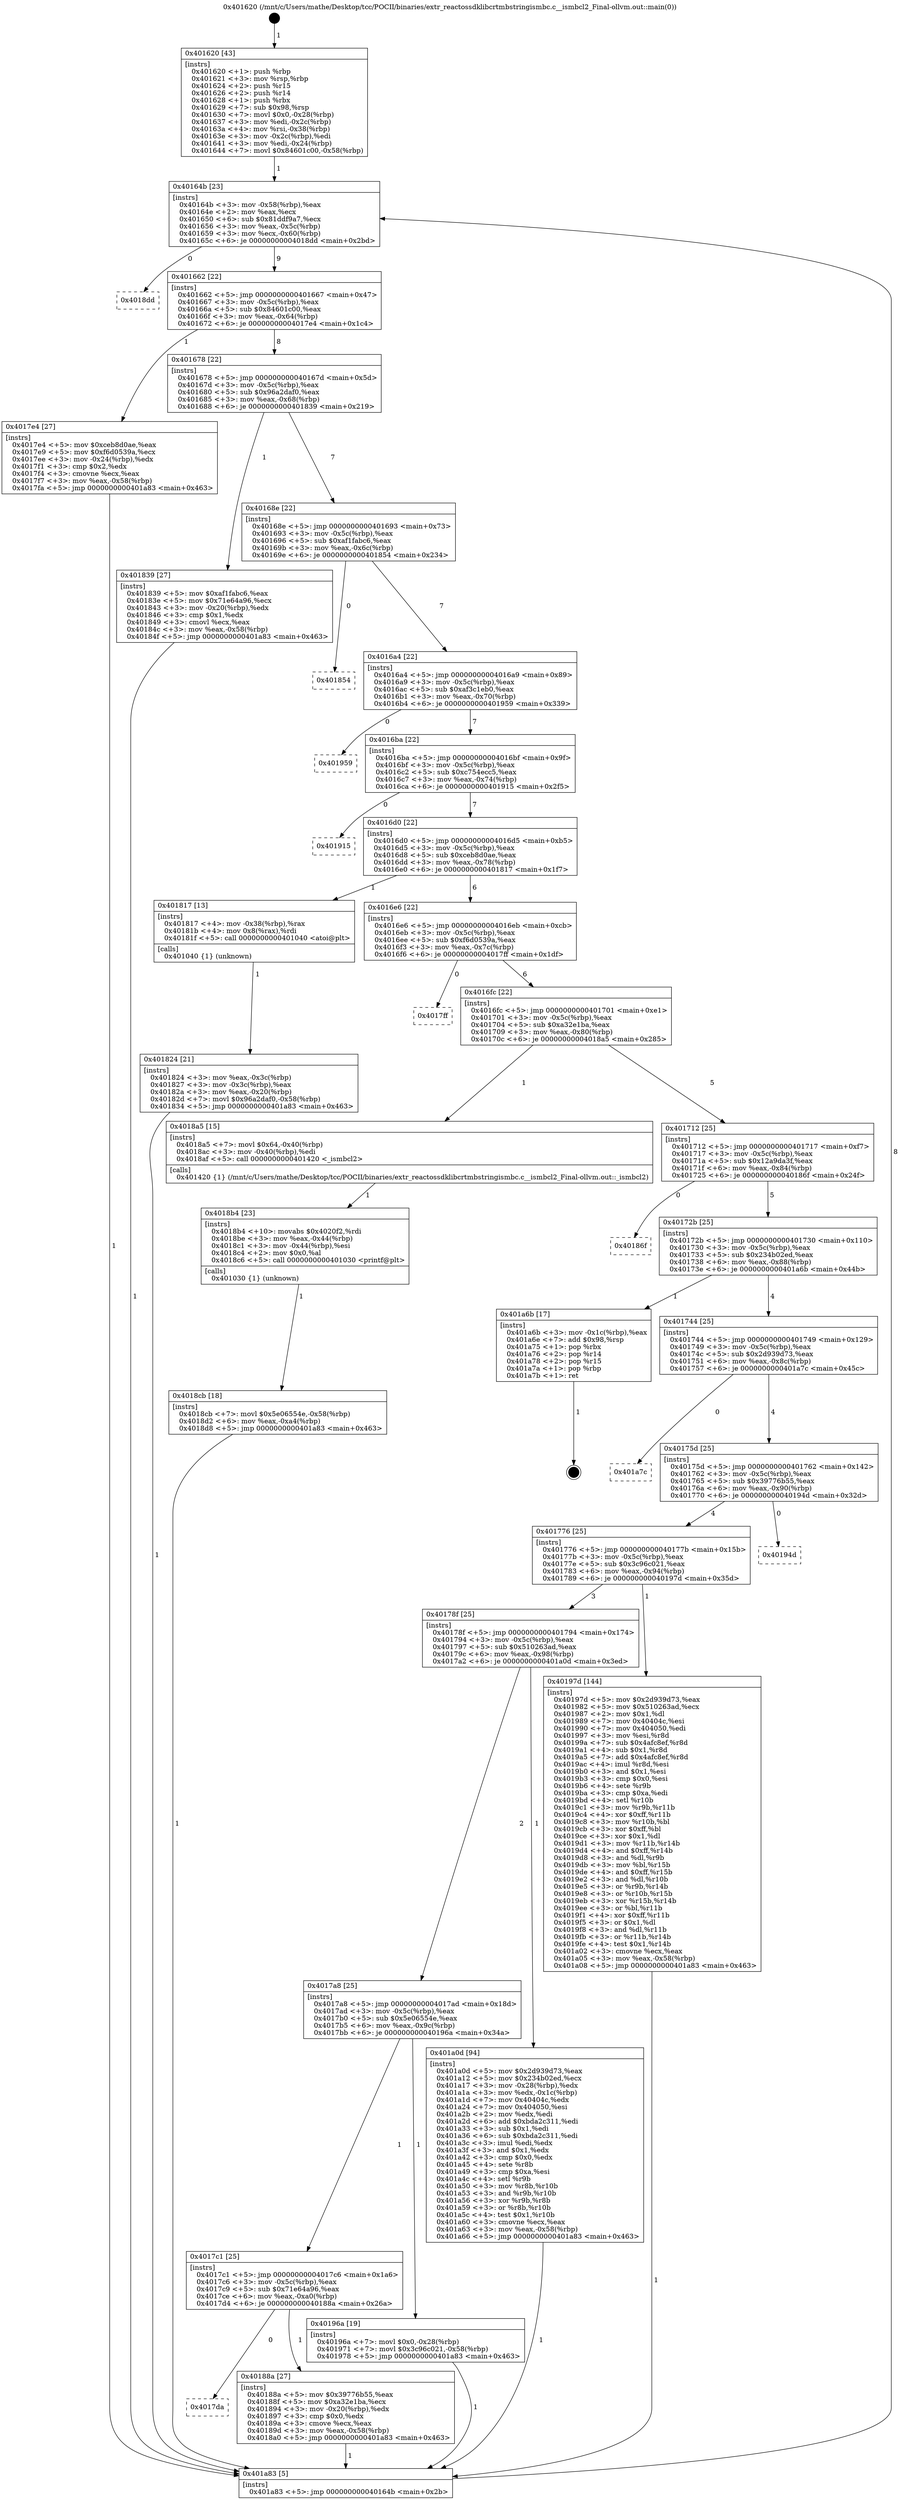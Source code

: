 digraph "0x401620" {
  label = "0x401620 (/mnt/c/Users/mathe/Desktop/tcc/POCII/binaries/extr_reactossdklibcrtmbstringismbc.c__ismbcl2_Final-ollvm.out::main(0))"
  labelloc = "t"
  node[shape=record]

  Entry [label="",width=0.3,height=0.3,shape=circle,fillcolor=black,style=filled]
  "0x40164b" [label="{
     0x40164b [23]\l
     | [instrs]\l
     &nbsp;&nbsp;0x40164b \<+3\>: mov -0x58(%rbp),%eax\l
     &nbsp;&nbsp;0x40164e \<+2\>: mov %eax,%ecx\l
     &nbsp;&nbsp;0x401650 \<+6\>: sub $0x81ddf9a7,%ecx\l
     &nbsp;&nbsp;0x401656 \<+3\>: mov %eax,-0x5c(%rbp)\l
     &nbsp;&nbsp;0x401659 \<+3\>: mov %ecx,-0x60(%rbp)\l
     &nbsp;&nbsp;0x40165c \<+6\>: je 00000000004018dd \<main+0x2bd\>\l
  }"]
  "0x4018dd" [label="{
     0x4018dd\l
  }", style=dashed]
  "0x401662" [label="{
     0x401662 [22]\l
     | [instrs]\l
     &nbsp;&nbsp;0x401662 \<+5\>: jmp 0000000000401667 \<main+0x47\>\l
     &nbsp;&nbsp;0x401667 \<+3\>: mov -0x5c(%rbp),%eax\l
     &nbsp;&nbsp;0x40166a \<+5\>: sub $0x84601c00,%eax\l
     &nbsp;&nbsp;0x40166f \<+3\>: mov %eax,-0x64(%rbp)\l
     &nbsp;&nbsp;0x401672 \<+6\>: je 00000000004017e4 \<main+0x1c4\>\l
  }"]
  Exit [label="",width=0.3,height=0.3,shape=circle,fillcolor=black,style=filled,peripheries=2]
  "0x4017e4" [label="{
     0x4017e4 [27]\l
     | [instrs]\l
     &nbsp;&nbsp;0x4017e4 \<+5\>: mov $0xceb8d0ae,%eax\l
     &nbsp;&nbsp;0x4017e9 \<+5\>: mov $0xf6d0539a,%ecx\l
     &nbsp;&nbsp;0x4017ee \<+3\>: mov -0x24(%rbp),%edx\l
     &nbsp;&nbsp;0x4017f1 \<+3\>: cmp $0x2,%edx\l
     &nbsp;&nbsp;0x4017f4 \<+3\>: cmovne %ecx,%eax\l
     &nbsp;&nbsp;0x4017f7 \<+3\>: mov %eax,-0x58(%rbp)\l
     &nbsp;&nbsp;0x4017fa \<+5\>: jmp 0000000000401a83 \<main+0x463\>\l
  }"]
  "0x401678" [label="{
     0x401678 [22]\l
     | [instrs]\l
     &nbsp;&nbsp;0x401678 \<+5\>: jmp 000000000040167d \<main+0x5d\>\l
     &nbsp;&nbsp;0x40167d \<+3\>: mov -0x5c(%rbp),%eax\l
     &nbsp;&nbsp;0x401680 \<+5\>: sub $0x96a2daf0,%eax\l
     &nbsp;&nbsp;0x401685 \<+3\>: mov %eax,-0x68(%rbp)\l
     &nbsp;&nbsp;0x401688 \<+6\>: je 0000000000401839 \<main+0x219\>\l
  }"]
  "0x401a83" [label="{
     0x401a83 [5]\l
     | [instrs]\l
     &nbsp;&nbsp;0x401a83 \<+5\>: jmp 000000000040164b \<main+0x2b\>\l
  }"]
  "0x401620" [label="{
     0x401620 [43]\l
     | [instrs]\l
     &nbsp;&nbsp;0x401620 \<+1\>: push %rbp\l
     &nbsp;&nbsp;0x401621 \<+3\>: mov %rsp,%rbp\l
     &nbsp;&nbsp;0x401624 \<+2\>: push %r15\l
     &nbsp;&nbsp;0x401626 \<+2\>: push %r14\l
     &nbsp;&nbsp;0x401628 \<+1\>: push %rbx\l
     &nbsp;&nbsp;0x401629 \<+7\>: sub $0x98,%rsp\l
     &nbsp;&nbsp;0x401630 \<+7\>: movl $0x0,-0x28(%rbp)\l
     &nbsp;&nbsp;0x401637 \<+3\>: mov %edi,-0x2c(%rbp)\l
     &nbsp;&nbsp;0x40163a \<+4\>: mov %rsi,-0x38(%rbp)\l
     &nbsp;&nbsp;0x40163e \<+3\>: mov -0x2c(%rbp),%edi\l
     &nbsp;&nbsp;0x401641 \<+3\>: mov %edi,-0x24(%rbp)\l
     &nbsp;&nbsp;0x401644 \<+7\>: movl $0x84601c00,-0x58(%rbp)\l
  }"]
  "0x4018cb" [label="{
     0x4018cb [18]\l
     | [instrs]\l
     &nbsp;&nbsp;0x4018cb \<+7\>: movl $0x5e06554e,-0x58(%rbp)\l
     &nbsp;&nbsp;0x4018d2 \<+6\>: mov %eax,-0xa4(%rbp)\l
     &nbsp;&nbsp;0x4018d8 \<+5\>: jmp 0000000000401a83 \<main+0x463\>\l
  }"]
  "0x401839" [label="{
     0x401839 [27]\l
     | [instrs]\l
     &nbsp;&nbsp;0x401839 \<+5\>: mov $0xaf1fabc6,%eax\l
     &nbsp;&nbsp;0x40183e \<+5\>: mov $0x71e64a96,%ecx\l
     &nbsp;&nbsp;0x401843 \<+3\>: mov -0x20(%rbp),%edx\l
     &nbsp;&nbsp;0x401846 \<+3\>: cmp $0x1,%edx\l
     &nbsp;&nbsp;0x401849 \<+3\>: cmovl %ecx,%eax\l
     &nbsp;&nbsp;0x40184c \<+3\>: mov %eax,-0x58(%rbp)\l
     &nbsp;&nbsp;0x40184f \<+5\>: jmp 0000000000401a83 \<main+0x463\>\l
  }"]
  "0x40168e" [label="{
     0x40168e [22]\l
     | [instrs]\l
     &nbsp;&nbsp;0x40168e \<+5\>: jmp 0000000000401693 \<main+0x73\>\l
     &nbsp;&nbsp;0x401693 \<+3\>: mov -0x5c(%rbp),%eax\l
     &nbsp;&nbsp;0x401696 \<+5\>: sub $0xaf1fabc6,%eax\l
     &nbsp;&nbsp;0x40169b \<+3\>: mov %eax,-0x6c(%rbp)\l
     &nbsp;&nbsp;0x40169e \<+6\>: je 0000000000401854 \<main+0x234\>\l
  }"]
  "0x4018b4" [label="{
     0x4018b4 [23]\l
     | [instrs]\l
     &nbsp;&nbsp;0x4018b4 \<+10\>: movabs $0x4020f2,%rdi\l
     &nbsp;&nbsp;0x4018be \<+3\>: mov %eax,-0x44(%rbp)\l
     &nbsp;&nbsp;0x4018c1 \<+3\>: mov -0x44(%rbp),%esi\l
     &nbsp;&nbsp;0x4018c4 \<+2\>: mov $0x0,%al\l
     &nbsp;&nbsp;0x4018c6 \<+5\>: call 0000000000401030 \<printf@plt\>\l
     | [calls]\l
     &nbsp;&nbsp;0x401030 \{1\} (unknown)\l
  }"]
  "0x401854" [label="{
     0x401854\l
  }", style=dashed]
  "0x4016a4" [label="{
     0x4016a4 [22]\l
     | [instrs]\l
     &nbsp;&nbsp;0x4016a4 \<+5\>: jmp 00000000004016a9 \<main+0x89\>\l
     &nbsp;&nbsp;0x4016a9 \<+3\>: mov -0x5c(%rbp),%eax\l
     &nbsp;&nbsp;0x4016ac \<+5\>: sub $0xaf3c1eb0,%eax\l
     &nbsp;&nbsp;0x4016b1 \<+3\>: mov %eax,-0x70(%rbp)\l
     &nbsp;&nbsp;0x4016b4 \<+6\>: je 0000000000401959 \<main+0x339\>\l
  }"]
  "0x4017da" [label="{
     0x4017da\l
  }", style=dashed]
  "0x401959" [label="{
     0x401959\l
  }", style=dashed]
  "0x4016ba" [label="{
     0x4016ba [22]\l
     | [instrs]\l
     &nbsp;&nbsp;0x4016ba \<+5\>: jmp 00000000004016bf \<main+0x9f\>\l
     &nbsp;&nbsp;0x4016bf \<+3\>: mov -0x5c(%rbp),%eax\l
     &nbsp;&nbsp;0x4016c2 \<+5\>: sub $0xc754ecc5,%eax\l
     &nbsp;&nbsp;0x4016c7 \<+3\>: mov %eax,-0x74(%rbp)\l
     &nbsp;&nbsp;0x4016ca \<+6\>: je 0000000000401915 \<main+0x2f5\>\l
  }"]
  "0x40188a" [label="{
     0x40188a [27]\l
     | [instrs]\l
     &nbsp;&nbsp;0x40188a \<+5\>: mov $0x39776b55,%eax\l
     &nbsp;&nbsp;0x40188f \<+5\>: mov $0xa32e1ba,%ecx\l
     &nbsp;&nbsp;0x401894 \<+3\>: mov -0x20(%rbp),%edx\l
     &nbsp;&nbsp;0x401897 \<+3\>: cmp $0x0,%edx\l
     &nbsp;&nbsp;0x40189a \<+3\>: cmove %ecx,%eax\l
     &nbsp;&nbsp;0x40189d \<+3\>: mov %eax,-0x58(%rbp)\l
     &nbsp;&nbsp;0x4018a0 \<+5\>: jmp 0000000000401a83 \<main+0x463\>\l
  }"]
  "0x401915" [label="{
     0x401915\l
  }", style=dashed]
  "0x4016d0" [label="{
     0x4016d0 [22]\l
     | [instrs]\l
     &nbsp;&nbsp;0x4016d0 \<+5\>: jmp 00000000004016d5 \<main+0xb5\>\l
     &nbsp;&nbsp;0x4016d5 \<+3\>: mov -0x5c(%rbp),%eax\l
     &nbsp;&nbsp;0x4016d8 \<+5\>: sub $0xceb8d0ae,%eax\l
     &nbsp;&nbsp;0x4016dd \<+3\>: mov %eax,-0x78(%rbp)\l
     &nbsp;&nbsp;0x4016e0 \<+6\>: je 0000000000401817 \<main+0x1f7\>\l
  }"]
  "0x4017c1" [label="{
     0x4017c1 [25]\l
     | [instrs]\l
     &nbsp;&nbsp;0x4017c1 \<+5\>: jmp 00000000004017c6 \<main+0x1a6\>\l
     &nbsp;&nbsp;0x4017c6 \<+3\>: mov -0x5c(%rbp),%eax\l
     &nbsp;&nbsp;0x4017c9 \<+5\>: sub $0x71e64a96,%eax\l
     &nbsp;&nbsp;0x4017ce \<+6\>: mov %eax,-0xa0(%rbp)\l
     &nbsp;&nbsp;0x4017d4 \<+6\>: je 000000000040188a \<main+0x26a\>\l
  }"]
  "0x401817" [label="{
     0x401817 [13]\l
     | [instrs]\l
     &nbsp;&nbsp;0x401817 \<+4\>: mov -0x38(%rbp),%rax\l
     &nbsp;&nbsp;0x40181b \<+4\>: mov 0x8(%rax),%rdi\l
     &nbsp;&nbsp;0x40181f \<+5\>: call 0000000000401040 \<atoi@plt\>\l
     | [calls]\l
     &nbsp;&nbsp;0x401040 \{1\} (unknown)\l
  }"]
  "0x4016e6" [label="{
     0x4016e6 [22]\l
     | [instrs]\l
     &nbsp;&nbsp;0x4016e6 \<+5\>: jmp 00000000004016eb \<main+0xcb\>\l
     &nbsp;&nbsp;0x4016eb \<+3\>: mov -0x5c(%rbp),%eax\l
     &nbsp;&nbsp;0x4016ee \<+5\>: sub $0xf6d0539a,%eax\l
     &nbsp;&nbsp;0x4016f3 \<+3\>: mov %eax,-0x7c(%rbp)\l
     &nbsp;&nbsp;0x4016f6 \<+6\>: je 00000000004017ff \<main+0x1df\>\l
  }"]
  "0x401824" [label="{
     0x401824 [21]\l
     | [instrs]\l
     &nbsp;&nbsp;0x401824 \<+3\>: mov %eax,-0x3c(%rbp)\l
     &nbsp;&nbsp;0x401827 \<+3\>: mov -0x3c(%rbp),%eax\l
     &nbsp;&nbsp;0x40182a \<+3\>: mov %eax,-0x20(%rbp)\l
     &nbsp;&nbsp;0x40182d \<+7\>: movl $0x96a2daf0,-0x58(%rbp)\l
     &nbsp;&nbsp;0x401834 \<+5\>: jmp 0000000000401a83 \<main+0x463\>\l
  }"]
  "0x40196a" [label="{
     0x40196a [19]\l
     | [instrs]\l
     &nbsp;&nbsp;0x40196a \<+7\>: movl $0x0,-0x28(%rbp)\l
     &nbsp;&nbsp;0x401971 \<+7\>: movl $0x3c96c021,-0x58(%rbp)\l
     &nbsp;&nbsp;0x401978 \<+5\>: jmp 0000000000401a83 \<main+0x463\>\l
  }"]
  "0x4017ff" [label="{
     0x4017ff\l
  }", style=dashed]
  "0x4016fc" [label="{
     0x4016fc [22]\l
     | [instrs]\l
     &nbsp;&nbsp;0x4016fc \<+5\>: jmp 0000000000401701 \<main+0xe1\>\l
     &nbsp;&nbsp;0x401701 \<+3\>: mov -0x5c(%rbp),%eax\l
     &nbsp;&nbsp;0x401704 \<+5\>: sub $0xa32e1ba,%eax\l
     &nbsp;&nbsp;0x401709 \<+3\>: mov %eax,-0x80(%rbp)\l
     &nbsp;&nbsp;0x40170c \<+6\>: je 00000000004018a5 \<main+0x285\>\l
  }"]
  "0x4017a8" [label="{
     0x4017a8 [25]\l
     | [instrs]\l
     &nbsp;&nbsp;0x4017a8 \<+5\>: jmp 00000000004017ad \<main+0x18d\>\l
     &nbsp;&nbsp;0x4017ad \<+3\>: mov -0x5c(%rbp),%eax\l
     &nbsp;&nbsp;0x4017b0 \<+5\>: sub $0x5e06554e,%eax\l
     &nbsp;&nbsp;0x4017b5 \<+6\>: mov %eax,-0x9c(%rbp)\l
     &nbsp;&nbsp;0x4017bb \<+6\>: je 000000000040196a \<main+0x34a\>\l
  }"]
  "0x4018a5" [label="{
     0x4018a5 [15]\l
     | [instrs]\l
     &nbsp;&nbsp;0x4018a5 \<+7\>: movl $0x64,-0x40(%rbp)\l
     &nbsp;&nbsp;0x4018ac \<+3\>: mov -0x40(%rbp),%edi\l
     &nbsp;&nbsp;0x4018af \<+5\>: call 0000000000401420 \<_ismbcl2\>\l
     | [calls]\l
     &nbsp;&nbsp;0x401420 \{1\} (/mnt/c/Users/mathe/Desktop/tcc/POCII/binaries/extr_reactossdklibcrtmbstringismbc.c__ismbcl2_Final-ollvm.out::_ismbcl2)\l
  }"]
  "0x401712" [label="{
     0x401712 [25]\l
     | [instrs]\l
     &nbsp;&nbsp;0x401712 \<+5\>: jmp 0000000000401717 \<main+0xf7\>\l
     &nbsp;&nbsp;0x401717 \<+3\>: mov -0x5c(%rbp),%eax\l
     &nbsp;&nbsp;0x40171a \<+5\>: sub $0x12a9da3f,%eax\l
     &nbsp;&nbsp;0x40171f \<+6\>: mov %eax,-0x84(%rbp)\l
     &nbsp;&nbsp;0x401725 \<+6\>: je 000000000040186f \<main+0x24f\>\l
  }"]
  "0x401a0d" [label="{
     0x401a0d [94]\l
     | [instrs]\l
     &nbsp;&nbsp;0x401a0d \<+5\>: mov $0x2d939d73,%eax\l
     &nbsp;&nbsp;0x401a12 \<+5\>: mov $0x234b02ed,%ecx\l
     &nbsp;&nbsp;0x401a17 \<+3\>: mov -0x28(%rbp),%edx\l
     &nbsp;&nbsp;0x401a1a \<+3\>: mov %edx,-0x1c(%rbp)\l
     &nbsp;&nbsp;0x401a1d \<+7\>: mov 0x40404c,%edx\l
     &nbsp;&nbsp;0x401a24 \<+7\>: mov 0x404050,%esi\l
     &nbsp;&nbsp;0x401a2b \<+2\>: mov %edx,%edi\l
     &nbsp;&nbsp;0x401a2d \<+6\>: add $0xbda2c311,%edi\l
     &nbsp;&nbsp;0x401a33 \<+3\>: sub $0x1,%edi\l
     &nbsp;&nbsp;0x401a36 \<+6\>: sub $0xbda2c311,%edi\l
     &nbsp;&nbsp;0x401a3c \<+3\>: imul %edi,%edx\l
     &nbsp;&nbsp;0x401a3f \<+3\>: and $0x1,%edx\l
     &nbsp;&nbsp;0x401a42 \<+3\>: cmp $0x0,%edx\l
     &nbsp;&nbsp;0x401a45 \<+4\>: sete %r8b\l
     &nbsp;&nbsp;0x401a49 \<+3\>: cmp $0xa,%esi\l
     &nbsp;&nbsp;0x401a4c \<+4\>: setl %r9b\l
     &nbsp;&nbsp;0x401a50 \<+3\>: mov %r8b,%r10b\l
     &nbsp;&nbsp;0x401a53 \<+3\>: and %r9b,%r10b\l
     &nbsp;&nbsp;0x401a56 \<+3\>: xor %r9b,%r8b\l
     &nbsp;&nbsp;0x401a59 \<+3\>: or %r8b,%r10b\l
     &nbsp;&nbsp;0x401a5c \<+4\>: test $0x1,%r10b\l
     &nbsp;&nbsp;0x401a60 \<+3\>: cmovne %ecx,%eax\l
     &nbsp;&nbsp;0x401a63 \<+3\>: mov %eax,-0x58(%rbp)\l
     &nbsp;&nbsp;0x401a66 \<+5\>: jmp 0000000000401a83 \<main+0x463\>\l
  }"]
  "0x40186f" [label="{
     0x40186f\l
  }", style=dashed]
  "0x40172b" [label="{
     0x40172b [25]\l
     | [instrs]\l
     &nbsp;&nbsp;0x40172b \<+5\>: jmp 0000000000401730 \<main+0x110\>\l
     &nbsp;&nbsp;0x401730 \<+3\>: mov -0x5c(%rbp),%eax\l
     &nbsp;&nbsp;0x401733 \<+5\>: sub $0x234b02ed,%eax\l
     &nbsp;&nbsp;0x401738 \<+6\>: mov %eax,-0x88(%rbp)\l
     &nbsp;&nbsp;0x40173e \<+6\>: je 0000000000401a6b \<main+0x44b\>\l
  }"]
  "0x40178f" [label="{
     0x40178f [25]\l
     | [instrs]\l
     &nbsp;&nbsp;0x40178f \<+5\>: jmp 0000000000401794 \<main+0x174\>\l
     &nbsp;&nbsp;0x401794 \<+3\>: mov -0x5c(%rbp),%eax\l
     &nbsp;&nbsp;0x401797 \<+5\>: sub $0x510263ad,%eax\l
     &nbsp;&nbsp;0x40179c \<+6\>: mov %eax,-0x98(%rbp)\l
     &nbsp;&nbsp;0x4017a2 \<+6\>: je 0000000000401a0d \<main+0x3ed\>\l
  }"]
  "0x401a6b" [label="{
     0x401a6b [17]\l
     | [instrs]\l
     &nbsp;&nbsp;0x401a6b \<+3\>: mov -0x1c(%rbp),%eax\l
     &nbsp;&nbsp;0x401a6e \<+7\>: add $0x98,%rsp\l
     &nbsp;&nbsp;0x401a75 \<+1\>: pop %rbx\l
     &nbsp;&nbsp;0x401a76 \<+2\>: pop %r14\l
     &nbsp;&nbsp;0x401a78 \<+2\>: pop %r15\l
     &nbsp;&nbsp;0x401a7a \<+1\>: pop %rbp\l
     &nbsp;&nbsp;0x401a7b \<+1\>: ret\l
  }"]
  "0x401744" [label="{
     0x401744 [25]\l
     | [instrs]\l
     &nbsp;&nbsp;0x401744 \<+5\>: jmp 0000000000401749 \<main+0x129\>\l
     &nbsp;&nbsp;0x401749 \<+3\>: mov -0x5c(%rbp),%eax\l
     &nbsp;&nbsp;0x40174c \<+5\>: sub $0x2d939d73,%eax\l
     &nbsp;&nbsp;0x401751 \<+6\>: mov %eax,-0x8c(%rbp)\l
     &nbsp;&nbsp;0x401757 \<+6\>: je 0000000000401a7c \<main+0x45c\>\l
  }"]
  "0x40197d" [label="{
     0x40197d [144]\l
     | [instrs]\l
     &nbsp;&nbsp;0x40197d \<+5\>: mov $0x2d939d73,%eax\l
     &nbsp;&nbsp;0x401982 \<+5\>: mov $0x510263ad,%ecx\l
     &nbsp;&nbsp;0x401987 \<+2\>: mov $0x1,%dl\l
     &nbsp;&nbsp;0x401989 \<+7\>: mov 0x40404c,%esi\l
     &nbsp;&nbsp;0x401990 \<+7\>: mov 0x404050,%edi\l
     &nbsp;&nbsp;0x401997 \<+3\>: mov %esi,%r8d\l
     &nbsp;&nbsp;0x40199a \<+7\>: sub $0x4afc8ef,%r8d\l
     &nbsp;&nbsp;0x4019a1 \<+4\>: sub $0x1,%r8d\l
     &nbsp;&nbsp;0x4019a5 \<+7\>: add $0x4afc8ef,%r8d\l
     &nbsp;&nbsp;0x4019ac \<+4\>: imul %r8d,%esi\l
     &nbsp;&nbsp;0x4019b0 \<+3\>: and $0x1,%esi\l
     &nbsp;&nbsp;0x4019b3 \<+3\>: cmp $0x0,%esi\l
     &nbsp;&nbsp;0x4019b6 \<+4\>: sete %r9b\l
     &nbsp;&nbsp;0x4019ba \<+3\>: cmp $0xa,%edi\l
     &nbsp;&nbsp;0x4019bd \<+4\>: setl %r10b\l
     &nbsp;&nbsp;0x4019c1 \<+3\>: mov %r9b,%r11b\l
     &nbsp;&nbsp;0x4019c4 \<+4\>: xor $0xff,%r11b\l
     &nbsp;&nbsp;0x4019c8 \<+3\>: mov %r10b,%bl\l
     &nbsp;&nbsp;0x4019cb \<+3\>: xor $0xff,%bl\l
     &nbsp;&nbsp;0x4019ce \<+3\>: xor $0x1,%dl\l
     &nbsp;&nbsp;0x4019d1 \<+3\>: mov %r11b,%r14b\l
     &nbsp;&nbsp;0x4019d4 \<+4\>: and $0xff,%r14b\l
     &nbsp;&nbsp;0x4019d8 \<+3\>: and %dl,%r9b\l
     &nbsp;&nbsp;0x4019db \<+3\>: mov %bl,%r15b\l
     &nbsp;&nbsp;0x4019de \<+4\>: and $0xff,%r15b\l
     &nbsp;&nbsp;0x4019e2 \<+3\>: and %dl,%r10b\l
     &nbsp;&nbsp;0x4019e5 \<+3\>: or %r9b,%r14b\l
     &nbsp;&nbsp;0x4019e8 \<+3\>: or %r10b,%r15b\l
     &nbsp;&nbsp;0x4019eb \<+3\>: xor %r15b,%r14b\l
     &nbsp;&nbsp;0x4019ee \<+3\>: or %bl,%r11b\l
     &nbsp;&nbsp;0x4019f1 \<+4\>: xor $0xff,%r11b\l
     &nbsp;&nbsp;0x4019f5 \<+3\>: or $0x1,%dl\l
     &nbsp;&nbsp;0x4019f8 \<+3\>: and %dl,%r11b\l
     &nbsp;&nbsp;0x4019fb \<+3\>: or %r11b,%r14b\l
     &nbsp;&nbsp;0x4019fe \<+4\>: test $0x1,%r14b\l
     &nbsp;&nbsp;0x401a02 \<+3\>: cmovne %ecx,%eax\l
     &nbsp;&nbsp;0x401a05 \<+3\>: mov %eax,-0x58(%rbp)\l
     &nbsp;&nbsp;0x401a08 \<+5\>: jmp 0000000000401a83 \<main+0x463\>\l
  }"]
  "0x401a7c" [label="{
     0x401a7c\l
  }", style=dashed]
  "0x40175d" [label="{
     0x40175d [25]\l
     | [instrs]\l
     &nbsp;&nbsp;0x40175d \<+5\>: jmp 0000000000401762 \<main+0x142\>\l
     &nbsp;&nbsp;0x401762 \<+3\>: mov -0x5c(%rbp),%eax\l
     &nbsp;&nbsp;0x401765 \<+5\>: sub $0x39776b55,%eax\l
     &nbsp;&nbsp;0x40176a \<+6\>: mov %eax,-0x90(%rbp)\l
     &nbsp;&nbsp;0x401770 \<+6\>: je 000000000040194d \<main+0x32d\>\l
  }"]
  "0x401776" [label="{
     0x401776 [25]\l
     | [instrs]\l
     &nbsp;&nbsp;0x401776 \<+5\>: jmp 000000000040177b \<main+0x15b\>\l
     &nbsp;&nbsp;0x40177b \<+3\>: mov -0x5c(%rbp),%eax\l
     &nbsp;&nbsp;0x40177e \<+5\>: sub $0x3c96c021,%eax\l
     &nbsp;&nbsp;0x401783 \<+6\>: mov %eax,-0x94(%rbp)\l
     &nbsp;&nbsp;0x401789 \<+6\>: je 000000000040197d \<main+0x35d\>\l
  }"]
  "0x40194d" [label="{
     0x40194d\l
  }", style=dashed]
  Entry -> "0x401620" [label=" 1"]
  "0x40164b" -> "0x4018dd" [label=" 0"]
  "0x40164b" -> "0x401662" [label=" 9"]
  "0x401a6b" -> Exit [label=" 1"]
  "0x401662" -> "0x4017e4" [label=" 1"]
  "0x401662" -> "0x401678" [label=" 8"]
  "0x4017e4" -> "0x401a83" [label=" 1"]
  "0x401620" -> "0x40164b" [label=" 1"]
  "0x401a83" -> "0x40164b" [label=" 8"]
  "0x401a0d" -> "0x401a83" [label=" 1"]
  "0x401678" -> "0x401839" [label=" 1"]
  "0x401678" -> "0x40168e" [label=" 7"]
  "0x40197d" -> "0x401a83" [label=" 1"]
  "0x40168e" -> "0x401854" [label=" 0"]
  "0x40168e" -> "0x4016a4" [label=" 7"]
  "0x40196a" -> "0x401a83" [label=" 1"]
  "0x4016a4" -> "0x401959" [label=" 0"]
  "0x4016a4" -> "0x4016ba" [label=" 7"]
  "0x4018cb" -> "0x401a83" [label=" 1"]
  "0x4016ba" -> "0x401915" [label=" 0"]
  "0x4016ba" -> "0x4016d0" [label=" 7"]
  "0x4018b4" -> "0x4018cb" [label=" 1"]
  "0x4016d0" -> "0x401817" [label=" 1"]
  "0x4016d0" -> "0x4016e6" [label=" 6"]
  "0x401817" -> "0x401824" [label=" 1"]
  "0x401824" -> "0x401a83" [label=" 1"]
  "0x401839" -> "0x401a83" [label=" 1"]
  "0x40188a" -> "0x401a83" [label=" 1"]
  "0x4016e6" -> "0x4017ff" [label=" 0"]
  "0x4016e6" -> "0x4016fc" [label=" 6"]
  "0x4017c1" -> "0x4017da" [label=" 0"]
  "0x4016fc" -> "0x4018a5" [label=" 1"]
  "0x4016fc" -> "0x401712" [label=" 5"]
  "0x4018a5" -> "0x4018b4" [label=" 1"]
  "0x401712" -> "0x40186f" [label=" 0"]
  "0x401712" -> "0x40172b" [label=" 5"]
  "0x4017a8" -> "0x4017c1" [label=" 1"]
  "0x40172b" -> "0x401a6b" [label=" 1"]
  "0x40172b" -> "0x401744" [label=" 4"]
  "0x4017c1" -> "0x40188a" [label=" 1"]
  "0x401744" -> "0x401a7c" [label=" 0"]
  "0x401744" -> "0x40175d" [label=" 4"]
  "0x40178f" -> "0x4017a8" [label=" 2"]
  "0x40175d" -> "0x40194d" [label=" 0"]
  "0x40175d" -> "0x401776" [label=" 4"]
  "0x40178f" -> "0x401a0d" [label=" 1"]
  "0x401776" -> "0x40197d" [label=" 1"]
  "0x401776" -> "0x40178f" [label=" 3"]
  "0x4017a8" -> "0x40196a" [label=" 1"]
}
